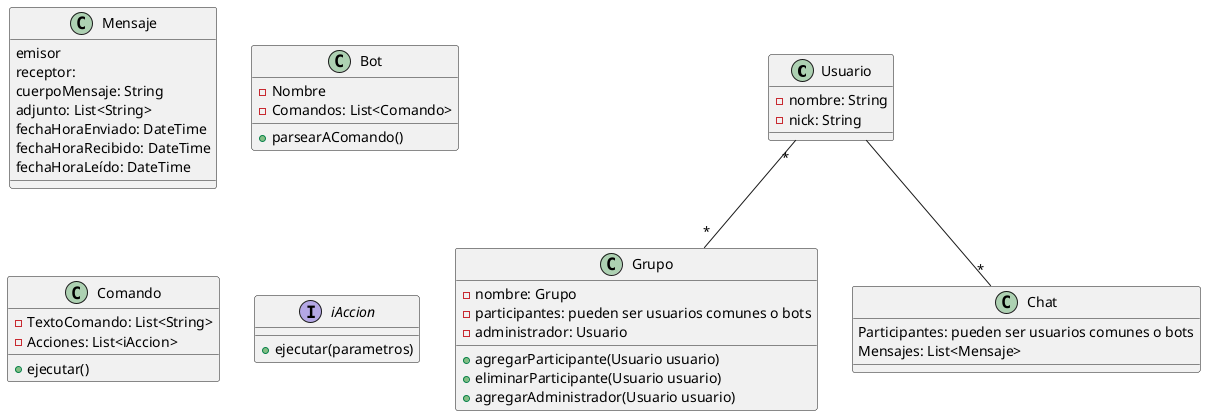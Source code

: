 @startuml
'https://plantuml.com/class-diagram


Usuario "*"--"*"Grupo
Usuario --"*" Chat


class Usuario {
    - nombre: String
    - nick: String
}

class Grupo {
    - nombre: Grupo
    - participantes: pueden ser usuarios comunes o bots
    - administrador: Usuario
    +agregarParticipante(Usuario usuario)
    +eliminarParticipante(Usuario usuario)
    +agregarAdministrador(Usuario usuario)

}
class Chat {
    Participantes: pueden ser usuarios comunes o bots
    Mensajes: List<Mensaje>
}

class Mensaje {
    emisor
    receptor:
    cuerpoMensaje: String
    adjunto: List<String>
    fechaHoraEnviado: DateTime
    fechaHoraRecibido: DateTime
    fechaHoraLeído: DateTime
}


class Bot {
    - Nombre
    - Comandos: List<Comando>

    + parsearAComando()
}

class Comando {
    - TextoComando: List<String>
    - Acciones: List<iAccion>
    + ejecutar()
}

interface iAccion {
    + ejecutar(parametros)
}
@enduml